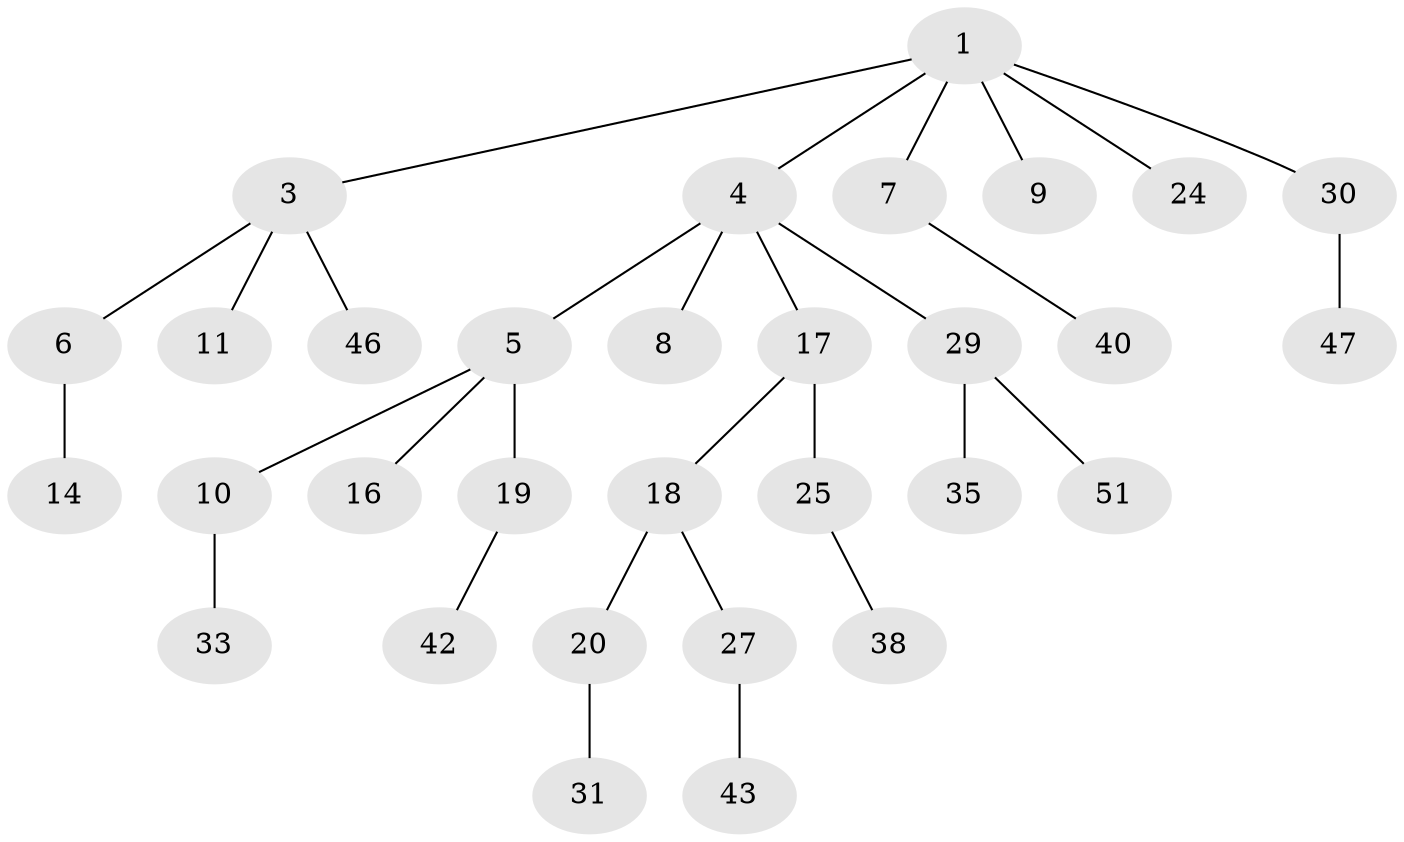 // original degree distribution, {6: 0.019230769230769232, 2: 0.3269230769230769, 4: 0.038461538461538464, 5: 0.038461538461538464, 3: 0.1346153846153846, 1: 0.4423076923076923}
// Generated by graph-tools (version 1.1) at 2025/19/03/04/25 18:19:20]
// undirected, 31 vertices, 30 edges
graph export_dot {
graph [start="1"]
  node [color=gray90,style=filled];
  1 [super="+2"];
  3;
  4;
  5 [super="+32+15+12"];
  6 [super="+37"];
  7 [super="+23"];
  8;
  9 [super="+28"];
  10 [super="+21"];
  11 [super="+44"];
  14 [super="+48"];
  16;
  17;
  18;
  19;
  20 [super="+22"];
  24;
  25;
  27;
  29;
  30;
  31;
  33;
  35;
  38 [super="+45"];
  40 [super="+52"];
  42;
  43;
  46;
  47;
  51;
  1 -- 3;
  1 -- 4;
  1 -- 7;
  1 -- 9;
  1 -- 24;
  1 -- 30;
  3 -- 6;
  3 -- 11;
  3 -- 46;
  4 -- 5;
  4 -- 8;
  4 -- 17;
  4 -- 29;
  5 -- 10;
  5 -- 16;
  5 -- 19;
  6 -- 14;
  7 -- 40;
  10 -- 33;
  17 -- 18;
  17 -- 25;
  18 -- 20;
  18 -- 27;
  19 -- 42;
  20 -- 31;
  25 -- 38;
  27 -- 43;
  29 -- 35;
  29 -- 51;
  30 -- 47;
}
